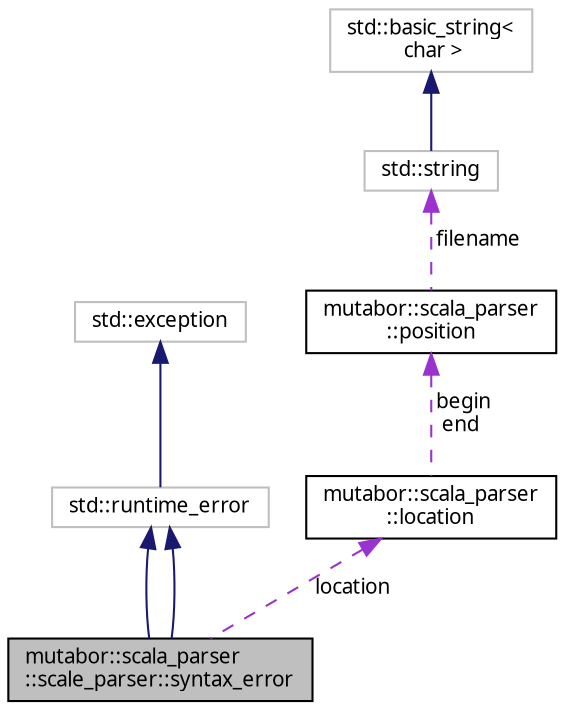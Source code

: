 digraph "mutabor::scala_parser::scale_parser::syntax_error"
{
  edge [fontname="Sans",fontsize="10",labelfontname="Sans",labelfontsize="10"];
  node [fontname="Sans",fontsize="10",shape=record];
  Node3 [label="mutabor::scala_parser\l::scale_parser::syntax_error",height=0.2,width=0.4,color="black", fillcolor="grey75", style="filled", fontcolor="black"];
  Node4 -> Node3 [dir="back",color="midnightblue",fontsize="10",style="solid",fontname="Sans"];
  Node4 [label="std::runtime_error",height=0.2,width=0.4,color="grey75", fillcolor="white", style="filled",tooltip="STL class. "];
  Node5 -> Node4 [dir="back",color="midnightblue",fontsize="10",style="solid",fontname="Sans"];
  Node5 [label="std::exception",height=0.2,width=0.4,color="grey75", fillcolor="white", style="filled",tooltip="STL class. "];
  Node4 -> Node3 [dir="back",color="midnightblue",fontsize="10",style="solid",fontname="Sans"];
  Node6 -> Node3 [dir="back",color="darkorchid3",fontsize="10",style="dashed",label=" location" ,fontname="Sans"];
  Node6 [label="mutabor::scala_parser\l::location",height=0.2,width=0.4,color="black", fillcolor="white", style="filled",URL="$d5/dca/classmutabor_1_1scala__parser_1_1location.html",tooltip="Abstract a location. "];
  Node7 -> Node6 [dir="back",color="darkorchid3",fontsize="10",style="dashed",label=" begin\nend" ,fontname="Sans"];
  Node7 [label="mutabor::scala_parser\l::position",height=0.2,width=0.4,color="black", fillcolor="white", style="filled",URL="$d2/d5f/classmutabor_1_1scala__parser_1_1position.html",tooltip="Abstract a position. "];
  Node8 -> Node7 [dir="back",color="darkorchid3",fontsize="10",style="dashed",label=" filename" ,fontname="Sans"];
  Node8 [label="std::string",height=0.2,width=0.4,color="grey75", fillcolor="white", style="filled",tooltip="STL class. "];
  Node9 -> Node8 [dir="back",color="midnightblue",fontsize="10",style="solid",fontname="Sans"];
  Node9 [label="std::basic_string\<\l char \>",height=0.2,width=0.4,color="grey75", fillcolor="white", style="filled",tooltip="STL class. "];
}
